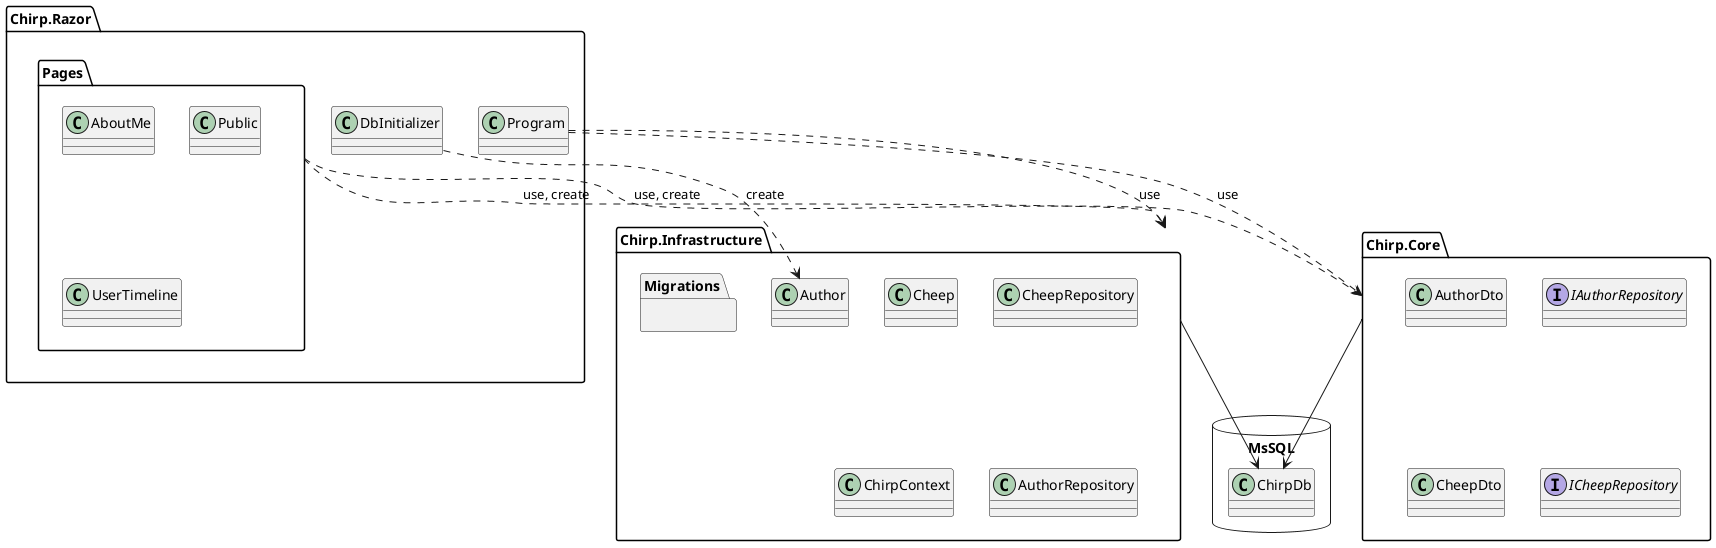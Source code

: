 @startuml
package "Chirp.Razor" as Razor {
    package "Pages" as Pages {
        class "AboutMe" as AboutMe
        class "Public" as Public
        class "UserTimeline" as UserTimeline
    }
    class "DbInitializer" as DbInitializer
    class "Program" as Program
}

Package "Chirp.Infrastructure" as Infrastructure {
    class "Cheep" as Cheep
    class "CheepRepository" as CheepRepository
    class "ChirpContext" as ChirpContext
    class "Author" as Author
    class "AuthorRepository" as AuthorRepository
    package "Migrations" as Migrations {
    }
}

Package "Chirp.Core" as Core {
    class "AuthorDto" as AuthorDto
    interface "IAuthorRepository" as IAuthorRepository
    class "CheepDto" as CheepDto
    interface "ICheepRepository" as ICheepRepository
}

database "MsSQL" as Chirp {
    Infrastructure --> ChirpDb
    Core --> ChirpDb
}

Pages ..> Infrastructure : use, create
Pages ..> Core : use, create
Program ..> Infrastructure : use
Program ..> Core : use
DbInitializer ..> Author : create
    
@enduml